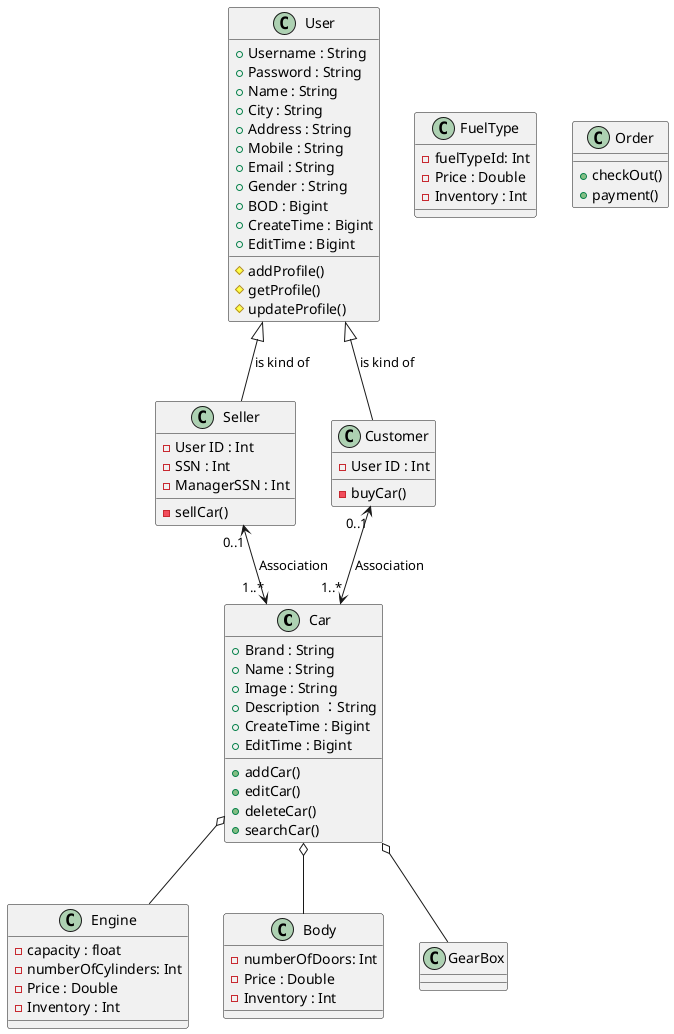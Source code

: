 @startuml
 class Car {
  + Brand : String
  + Name : String
  + Image : String
  + Description ：String
  + CreateTime : Bigint
  + EditTime : Bigint
  + addCar()
  + editCar()
  + deleteCar()
  + searchCar()
 }

 class Engine{
  - capacity : float
  - numberOfCylinders: Int
  - Price : Double
  - Inventory : Int
 }
 class Body{
  - numberOfDoors: Int
  - Price : Double
  - Inventory : Int
 }
 class FuelType{
  - fuelTypeId: Int
  - Price : Double
  - Inventory : Int
 }

 class User {
  + Username : String
  + Password : String
  + Name : String
  + City : String
  + Address : String
  + Mobile : String
  + Email : String
  + Gender : String
  + BOD : Bigint
  + CreateTime : Bigint
  + EditTime : Bigint
  # addProfile()
  # getProfile()
  # updateProfile()
 }

 class Seller{
    - User ID : Int
    - SSN : Int
    - ManagerSSN : Int
    - sellCar()
 }

 class Customer{
    - User ID : Int
    - buyCar()
 }

 class Order{
    +checkOut()
    +payment()
 }


 User <|-- Seller : is kind of
 User <|-- Customer : is kind of
 Seller    "0..1"<-->"1..*" Car : Association
 Customer  "0..1"<-->"1..*" Car : Association
 Car o-- Engine
 Car o-- Body
 Car o-- GearBox

@enduml